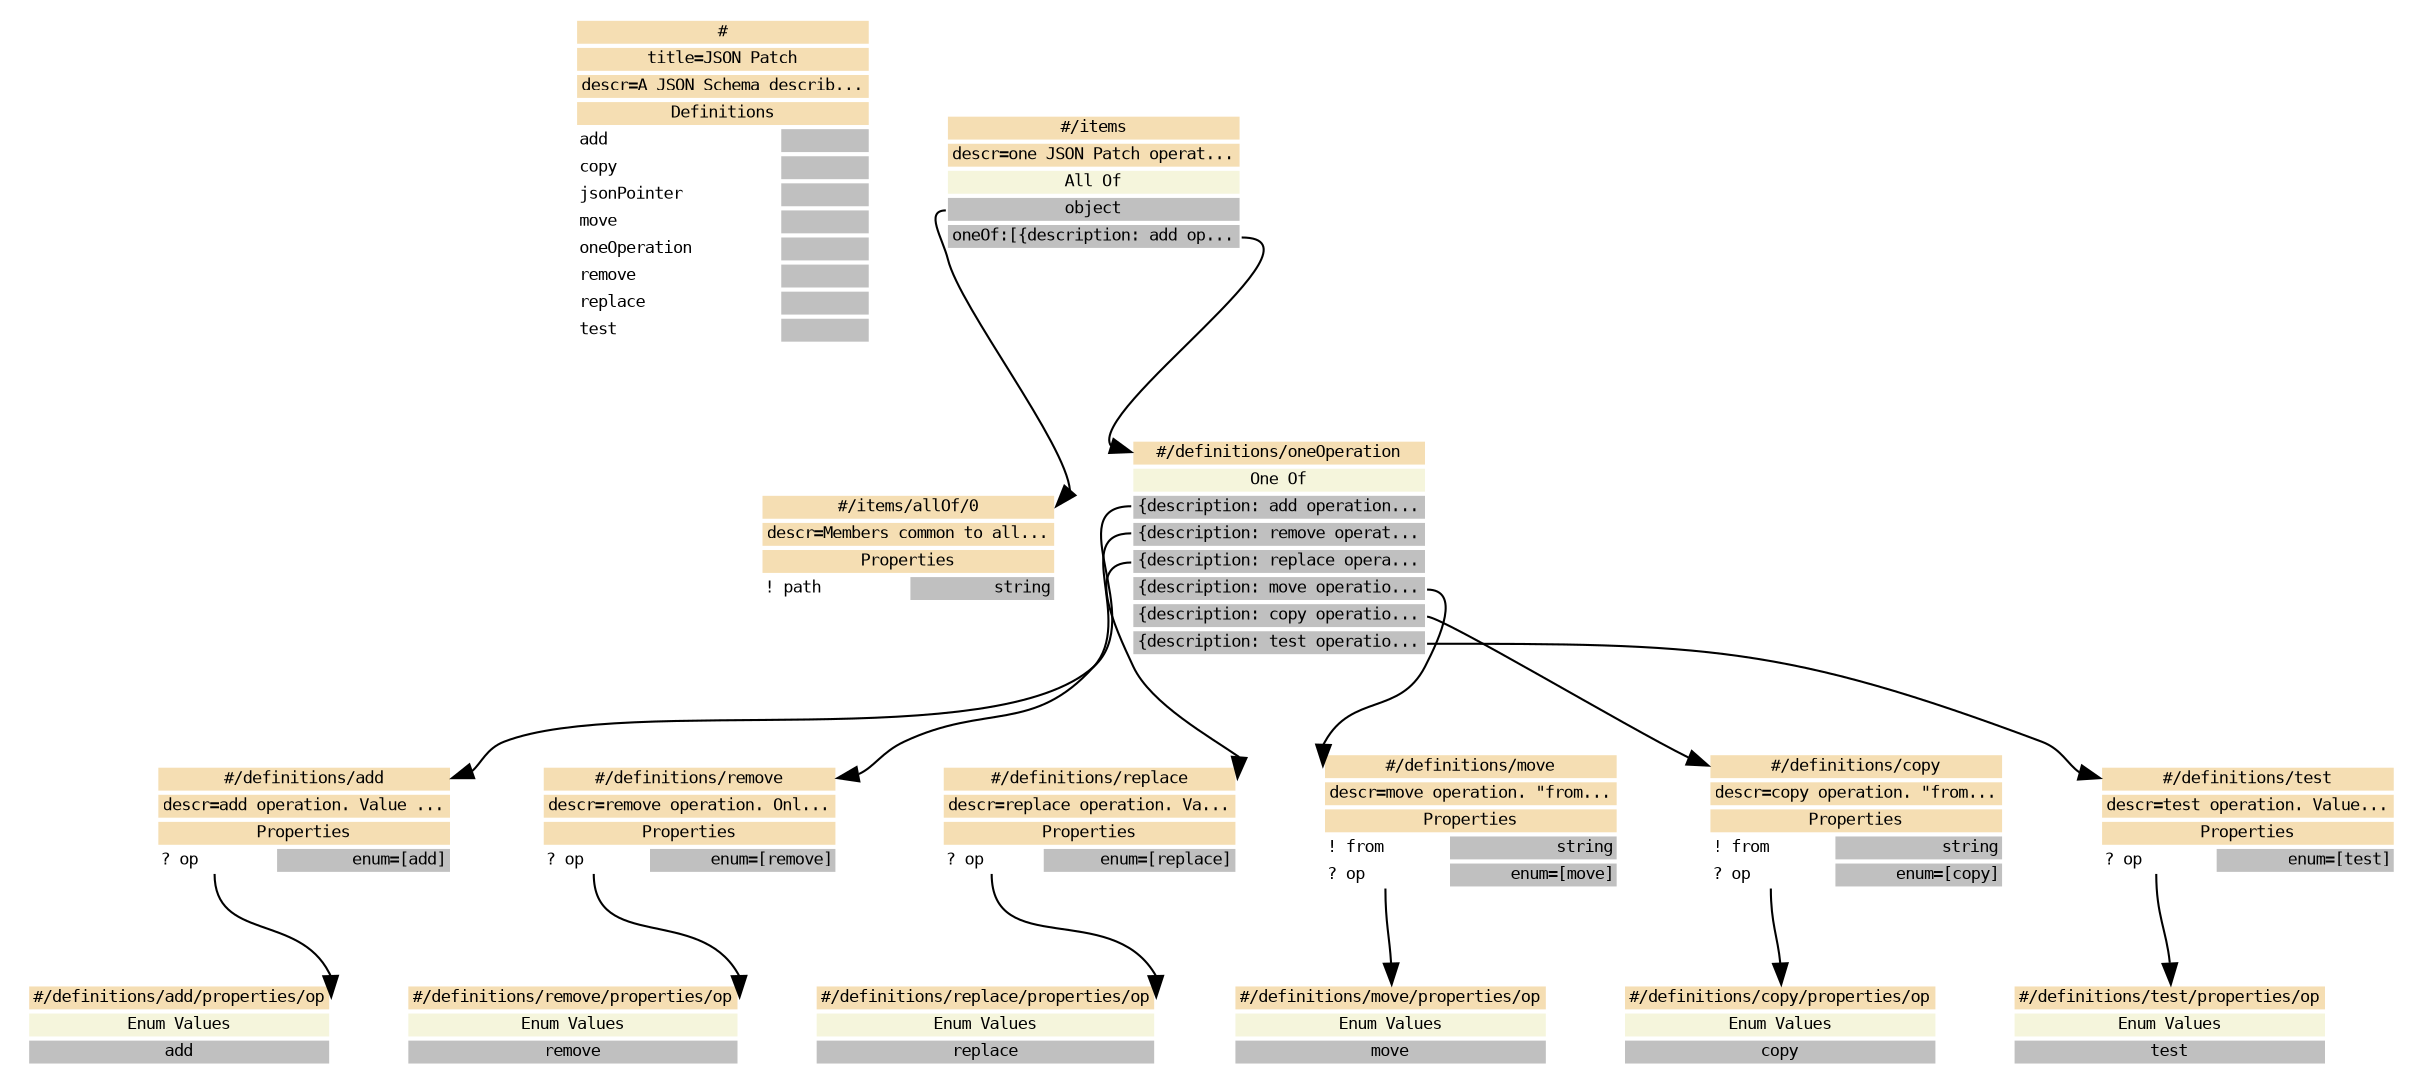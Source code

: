 digraph G {
  fontname = "Bitstream Vera Sans"
  fontsize = 8

  node [
    fontname = "Courier"
    fontsize = 8
    shape = "plaintext"
  ]

  edge [
    fontname = "Bitstream Vera Sans"
    fontsize = 8
  ]

"#" [
label =<
<table border="0" cellborder="0" cellpadding="1" bgcolor="white">
<tr><td bgcolor="wheat" align="center" colspan="2" port="@path"><font color="black">#</font></td></tr>
<tr><td bgcolor="wheat" align="center" colspan="2" port=""><font color="black">title=JSON Patch</font></td></tr>
<tr><td bgcolor="wheat" align="center" colspan="2" port=""><font color="black">descr=A JSON Schema describ...</font></td></tr>
<tr><td bgcolor="wheat" align="center" colspan="2"><font color="black">Definitions</font></td></tr>
<tr><td align="left" port="#@add">add</td>add<td bgcolor="grey" align="right"></td></tr>
<tr><td align="left" port="#@copy">copy</td>copy<td bgcolor="grey" align="right"></td></tr>
<tr><td align="left" port="#@jsonPointer">jsonPointer</td>jsonPointer<td bgcolor="grey" align="right"></td></tr>
<tr><td align="left" port="#@move">move</td>move<td bgcolor="grey" align="right"></td></tr>
<tr><td align="left" port="#@oneOperation">oneOperation</td>oneOperation<td bgcolor="grey" align="right"></td></tr>
<tr><td align="left" port="#@remove">remove</td>remove<td bgcolor="grey" align="right"></td></tr>
<tr><td align="left" port="#@replace">replace</td>replace<td bgcolor="grey" align="right"></td></tr>
<tr><td align="left" port="#@test">test</td>test<td bgcolor="grey" align="right"></td></tr>
</table>
>
]
"#/items/allOf/0" [
label =<
<table border="0" cellborder="0" cellpadding="1" bgcolor="white">
<tr><td bgcolor="wheat" align="center" colspan="2" port="@path"><font color="black">#/items/allOf/0</font></td></tr>

<tr><td bgcolor="wheat" align="center" colspan="2" port=""><font color="black">descr=Members common to all...</font></td></tr>
<tr><td bgcolor="wheat" align="center" colspan="2" port=""><font color="black">Properties</font></td></tr>
<tr><td align="left" port="@path">! path</td>! path<td bgcolor="grey" align="right">string</td></tr>
</table>
>
]
"#/items" [
label =<
<table border="0" cellborder="0" cellpadding="1" bgcolor="white">
<tr><td bgcolor="wheat" align="center" colspan="2" port="@path"><font color="black">#/items</font></td></tr>

<tr><td bgcolor="wheat" align="center" colspan="2" port=""><font color="black">descr=one JSON Patch operat...</font></td></tr>
<tr><td bgcolor="beige" align="center" colspan="2" port=""><font color="black">All Of</font></td></tr>
<tr><td bgcolor="grey" align="center" colspan="2" port="0"><font color="black">object</font></td></tr>
<tr><td bgcolor="grey" align="center" colspan="2" port="1"><font color="black">oneOf:[{description: add op...</font></td></tr>
</table>
>
]
"#/definitions/add/properties/op" [
label =<
<table border="0" cellborder="0" cellpadding="1" bgcolor="white">
<tr><td bgcolor="wheat" align="center" colspan="2" port="@path"><font color="black">#/definitions/add/properties/op</font></td></tr>


<tr><td bgcolor="beige" align="center" colspan="2" port=""><font color="black">Enum Values</font></td></tr>
<tr><td bgcolor="grey" align="center" colspan="2" port=""><font color="black">add</font></td></tr>
</table>
>
]
"#/definitions/add" [
label =<
<table border="0" cellborder="0" cellpadding="1" bgcolor="white">
<tr><td bgcolor="wheat" align="center" colspan="2" port="@path"><font color="black">#/definitions/add</font></td></tr>

<tr><td bgcolor="wheat" align="center" colspan="2" port=""><font color="black">descr=add operation. Value ...</font></td></tr>
<tr><td bgcolor="wheat" align="center" colspan="2" port=""><font color="black">Properties</font></td></tr>
<tr><td align="left" port="@op">? op</td>? op<td bgcolor="grey" align="right">enum=[add]</td></tr>
</table>
>
]
"#/definitions/remove/properties/op" [
label =<
<table border="0" cellborder="0" cellpadding="1" bgcolor="white">
<tr><td bgcolor="wheat" align="center" colspan="2" port="@path"><font color="black">#/definitions/remove/properties/op</font></td></tr>


<tr><td bgcolor="beige" align="center" colspan="2" port=""><font color="black">Enum Values</font></td></tr>
<tr><td bgcolor="grey" align="center" colspan="2" port=""><font color="black">remove</font></td></tr>
</table>
>
]
"#/definitions/remove" [
label =<
<table border="0" cellborder="0" cellpadding="1" bgcolor="white">
<tr><td bgcolor="wheat" align="center" colspan="2" port="@path"><font color="black">#/definitions/remove</font></td></tr>

<tr><td bgcolor="wheat" align="center" colspan="2" port=""><font color="black">descr=remove operation. Onl...</font></td></tr>
<tr><td bgcolor="wheat" align="center" colspan="2" port=""><font color="black">Properties</font></td></tr>
<tr><td align="left" port="@op">? op</td>? op<td bgcolor="grey" align="right">enum=[remove]</td></tr>
</table>
>
]
"#/definitions/replace/properties/op" [
label =<
<table border="0" cellborder="0" cellpadding="1" bgcolor="white">
<tr><td bgcolor="wheat" align="center" colspan="2" port="@path"><font color="black">#/definitions/replace/properties/op</font></td></tr>


<tr><td bgcolor="beige" align="center" colspan="2" port=""><font color="black">Enum Values</font></td></tr>
<tr><td bgcolor="grey" align="center" colspan="2" port=""><font color="black">replace</font></td></tr>
</table>
>
]
"#/definitions/replace" [
label =<
<table border="0" cellborder="0" cellpadding="1" bgcolor="white">
<tr><td bgcolor="wheat" align="center" colspan="2" port="@path"><font color="black">#/definitions/replace</font></td></tr>

<tr><td bgcolor="wheat" align="center" colspan="2" port=""><font color="black">descr=replace operation. Va...</font></td></tr>
<tr><td bgcolor="wheat" align="center" colspan="2" port=""><font color="black">Properties</font></td></tr>
<tr><td align="left" port="@op">? op</td>? op<td bgcolor="grey" align="right">enum=[replace]</td></tr>
</table>
>
]
"#/definitions/move/properties/op" [
label =<
<table border="0" cellborder="0" cellpadding="1" bgcolor="white">
<tr><td bgcolor="wheat" align="center" colspan="2" port="@path"><font color="black">#/definitions/move/properties/op</font></td></tr>


<tr><td bgcolor="beige" align="center" colspan="2" port=""><font color="black">Enum Values</font></td></tr>
<tr><td bgcolor="grey" align="center" colspan="2" port=""><font color="black">move</font></td></tr>
</table>
>
]
"#/definitions/move" [
label =<
<table border="0" cellborder="0" cellpadding="1" bgcolor="white">
<tr><td bgcolor="wheat" align="center" colspan="2" port="@path"><font color="black">#/definitions/move</font></td></tr>

<tr><td bgcolor="wheat" align="center" colspan="2" port=""><font color="black">descr=move operation. "from...</font></td></tr>
<tr><td bgcolor="wheat" align="center" colspan="2" port=""><font color="black">Properties</font></td></tr>
<tr><td align="left" port="@from">! from</td>! from<td bgcolor="grey" align="right">string</td></tr>
<tr><td align="left" port="@op">? op</td>? op<td bgcolor="grey" align="right">enum=[move]</td></tr>
</table>
>
]
"#/definitions/copy/properties/op" [
label =<
<table border="0" cellborder="0" cellpadding="1" bgcolor="white">
<tr><td bgcolor="wheat" align="center" colspan="2" port="@path"><font color="black">#/definitions/copy/properties/op</font></td></tr>


<tr><td bgcolor="beige" align="center" colspan="2" port=""><font color="black">Enum Values</font></td></tr>
<tr><td bgcolor="grey" align="center" colspan="2" port=""><font color="black">copy</font></td></tr>
</table>
>
]
"#/definitions/copy" [
label =<
<table border="0" cellborder="0" cellpadding="1" bgcolor="white">
<tr><td bgcolor="wheat" align="center" colspan="2" port="@path"><font color="black">#/definitions/copy</font></td></tr>

<tr><td bgcolor="wheat" align="center" colspan="2" port=""><font color="black">descr=copy operation. "from...</font></td></tr>
<tr><td bgcolor="wheat" align="center" colspan="2" port=""><font color="black">Properties</font></td></tr>
<tr><td align="left" port="@from">! from</td>! from<td bgcolor="grey" align="right">string</td></tr>
<tr><td align="left" port="@op">? op</td>? op<td bgcolor="grey" align="right">enum=[copy]</td></tr>
</table>
>
]
"#/definitions/test/properties/op" [
label =<
<table border="0" cellborder="0" cellpadding="1" bgcolor="white">
<tr><td bgcolor="wheat" align="center" colspan="2" port="@path"><font color="black">#/definitions/test/properties/op</font></td></tr>


<tr><td bgcolor="beige" align="center" colspan="2" port=""><font color="black">Enum Values</font></td></tr>
<tr><td bgcolor="grey" align="center" colspan="2" port=""><font color="black">test</font></td></tr>
</table>
>
]
"#/definitions/test" [
label =<
<table border="0" cellborder="0" cellpadding="1" bgcolor="white">
<tr><td bgcolor="wheat" align="center" colspan="2" port="@path"><font color="black">#/definitions/test</font></td></tr>

<tr><td bgcolor="wheat" align="center" colspan="2" port=""><font color="black">descr=test operation. Value...</font></td></tr>
<tr><td bgcolor="wheat" align="center" colspan="2" port=""><font color="black">Properties</font></td></tr>
<tr><td align="left" port="@op">? op</td>? op<td bgcolor="grey" align="right">enum=[test]</td></tr>
</table>
>
]
"#/definitions/oneOperation" [
label =<
<table border="0" cellborder="0" cellpadding="1" bgcolor="white">
<tr><td bgcolor="wheat" align="center" colspan="2" port="@path"><font color="black">#/definitions/oneOperation</font></td></tr>


<tr><td bgcolor="beige" align="center" colspan="2" port=""><font color="black">One Of</font></td></tr>
<tr><td bgcolor="grey" align="center" colspan="2" port="0"><font color="black">{description: add operation...</font></td></tr>
<tr><td bgcolor="grey" align="center" colspan="2" port="1"><font color="black">{description: remove operat...</font></td></tr>
<tr><td bgcolor="grey" align="center" colspan="2" port="2"><font color="black">{description: replace opera...</font></td></tr>
<tr><td bgcolor="grey" align="center" colspan="2" port="3"><font color="black">{description: move operatio...</font></td></tr>
<tr><td bgcolor="grey" align="center" colspan="2" port="4"><font color="black">{description: copy operatio...</font></td></tr>
<tr><td bgcolor="grey" align="center" colspan="2" port="5"><font color="black">{description: test operatio...</font></td></tr>
</table>
>
]
"#/items":"0" -> "#/items/allOf/0":"@path";
"#/items":"1" -> "#/definitions/oneOperation":"@path";
"#/definitions/add":"@op" -> "#/definitions/add/properties/op":"@path";
"#/definitions/remove":"@op" -> "#/definitions/remove/properties/op":"@path";
"#/definitions/replace":"@op" -> "#/definitions/replace/properties/op":"@path";
"#/definitions/move":"@op" -> "#/definitions/move/properties/op":"@path";
"#/definitions/copy":"@op" -> "#/definitions/copy/properties/op":"@path";
"#/definitions/test":"@op" -> "#/definitions/test/properties/op":"@path";
"#/definitions/oneOperation":"0" -> "#/definitions/add":"@path";
"#/definitions/oneOperation":"1" -> "#/definitions/remove":"@path";
"#/definitions/oneOperation":"2" -> "#/definitions/replace":"@path";
"#/definitions/oneOperation":"3" -> "#/definitions/move":"@path";
"#/definitions/oneOperation":"4" -> "#/definitions/copy":"@path";
"#/definitions/oneOperation":"5" -> "#/definitions/test":"@path";


}
  
